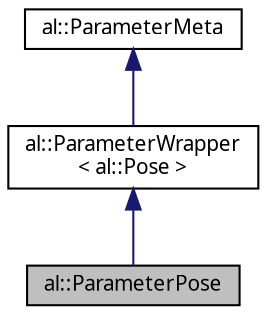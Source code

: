 digraph "al::ParameterPose"
{
 // LATEX_PDF_SIZE
  bgcolor="transparent";
  edge [fontname="FreeSans.ttf",fontsize="10",labelfontname="FreeSans.ttf",labelfontsize="10"];
  node [fontname="FreeSans.ttf",fontsize="10",shape=record];
  Node1 [label="al::ParameterPose",height=0.2,width=0.4,color="black", fillcolor="grey75", style="filled", fontcolor="black",tooltip=" "];
  Node2 -> Node1 [dir="back",color="midnightblue",fontsize="10",style="solid",fontname="FreeSans.ttf"];
  Node2 [label="al::ParameterWrapper\l\< al::Pose \>",height=0.2,width=0.4,color="black",URL="$classal_1_1_parameter_wrapper.html",tooltip=" "];
  Node3 -> Node2 [dir="back",color="midnightblue",fontsize="10",style="solid",fontname="FreeSans.ttf"];
  Node3 [label="al::ParameterMeta",height=0.2,width=0.4,color="black",URL="$classal_1_1_parameter_meta.html",tooltip="The ParameterMeta class defines the base interface for Parameter metadata."];
}
